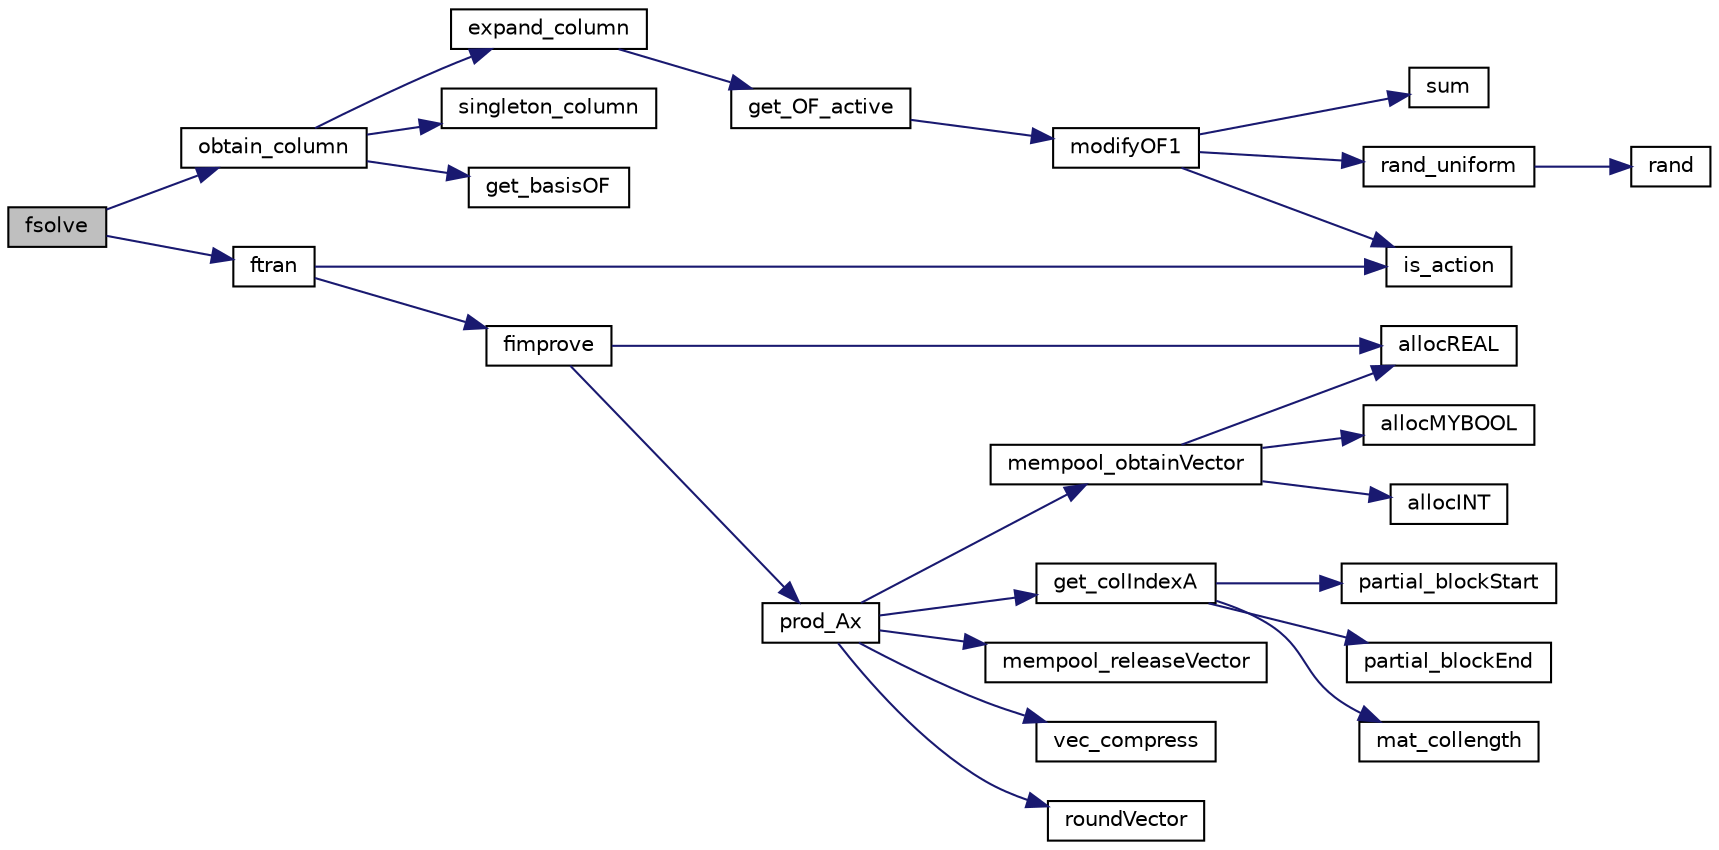 digraph "fsolve"
{
  edge [fontname="Helvetica",fontsize="10",labelfontname="Helvetica",labelfontsize="10"];
  node [fontname="Helvetica",fontsize="10",shape=record];
  rankdir="LR";
  Node637 [label="fsolve",height=0.2,width=0.4,color="black", fillcolor="grey75", style="filled", fontcolor="black"];
  Node637 -> Node638 [color="midnightblue",fontsize="10",style="solid",fontname="Helvetica"];
  Node638 [label="obtain_column",height=0.2,width=0.4,color="black", fillcolor="white", style="filled",URL="$d4/d79/lp__lib_8c.html#ae4196307991ee2e99d8a6f72725cba88"];
  Node638 -> Node639 [color="midnightblue",fontsize="10",style="solid",fontname="Helvetica"];
  Node639 [label="expand_column",height=0.2,width=0.4,color="black", fillcolor="white", style="filled",URL="$d4/d79/lp__lib_8c.html#ae30734f760cb4f125077f794eec2ecc8"];
  Node639 -> Node640 [color="midnightblue",fontsize="10",style="solid",fontname="Helvetica"];
  Node640 [label="get_OF_active",height=0.2,width=0.4,color="black", fillcolor="white", style="filled",URL="$d4/d79/lp__lib_8c.html#aaf55ff4edccac8bf6e8f9345d46e8e50"];
  Node640 -> Node641 [color="midnightblue",fontsize="10",style="solid",fontname="Helvetica"];
  Node641 [label="modifyOF1",height=0.2,width=0.4,color="black", fillcolor="white", style="filled",URL="$d4/d79/lp__lib_8c.html#ab7ca78899eb41290218393c326a50fc9"];
  Node641 -> Node642 [color="midnightblue",fontsize="10",style="solid",fontname="Helvetica"];
  Node642 [label="sum",height=0.2,width=0.4,color="black", fillcolor="white", style="filled",URL="$dd/d3c/examplehs071_8m.html#ad1d7e10c2dad1043eb0e1b51f99f1b31"];
  Node641 -> Node643 [color="midnightblue",fontsize="10",style="solid",fontname="Helvetica"];
  Node643 [label="is_action",height=0.2,width=0.4,color="black", fillcolor="white", style="filled",URL="$d4/d79/lp__lib_8c.html#a4be8ef3ce8562e3cb31c64fd17a091b5"];
  Node641 -> Node644 [color="midnightblue",fontsize="10",style="solid",fontname="Helvetica"];
  Node644 [label="rand_uniform",height=0.2,width=0.4,color="black", fillcolor="white", style="filled",URL="$d9/d18/lp__utils_8c.html#ad5a62af680804bed43221ee0bfde543b"];
  Node644 -> Node645 [color="midnightblue",fontsize="10",style="solid",fontname="Helvetica"];
  Node645 [label="rand",height=0.2,width=0.4,color="black", fillcolor="white", style="filled",URL="$de/d3e/examplelasso_8m.html#a8c017ea44a7e8f824bf2149b1b209334"];
  Node638 -> Node646 [color="midnightblue",fontsize="10",style="solid",fontname="Helvetica"];
  Node646 [label="singleton_column",height=0.2,width=0.4,color="black", fillcolor="white", style="filled",URL="$d4/d79/lp__lib_8c.html#ae46ef3e987a6fd4028212b2a0ef8f376"];
  Node638 -> Node647 [color="midnightblue",fontsize="10",style="solid",fontname="Helvetica"];
  Node647 [label="get_basisOF",height=0.2,width=0.4,color="black", fillcolor="white", style="filled",URL="$d4/d79/lp__lib_8c.html#a1cfe6e6d89b2bd0ab58d3fa4f41db876"];
  Node637 -> Node648 [color="midnightblue",fontsize="10",style="solid",fontname="Helvetica"];
  Node648 [label="ftran",height=0.2,width=0.4,color="black", fillcolor="white", style="filled",URL="$dc/d9a/lp__matrix_8c.html#ad6fdefeaa5d40091c7a20146fc413758"];
  Node648 -> Node643 [color="midnightblue",fontsize="10",style="solid",fontname="Helvetica"];
  Node648 -> Node649 [color="midnightblue",fontsize="10",style="solid",fontname="Helvetica"];
  Node649 [label="fimprove",height=0.2,width=0.4,color="black", fillcolor="white", style="filled",URL="$dc/d9a/lp__matrix_8c.html#aa75cb5f463c270155ec6e92957eebacf"];
  Node649 -> Node650 [color="midnightblue",fontsize="10",style="solid",fontname="Helvetica"];
  Node650 [label="allocREAL",height=0.2,width=0.4,color="black", fillcolor="white", style="filled",URL="$d9/d18/lp__utils_8c.html#a7b25e1f9aee74052b4b6df28443ebf48"];
  Node649 -> Node651 [color="midnightblue",fontsize="10",style="solid",fontname="Helvetica"];
  Node651 [label="prod_Ax",height=0.2,width=0.4,color="black", fillcolor="white", style="filled",URL="$dc/d9a/lp__matrix_8c.html#a131acfe80f62b2269f4b089f72405345"];
  Node651 -> Node652 [color="midnightblue",fontsize="10",style="solid",fontname="Helvetica"];
  Node652 [label="mempool_obtainVector",height=0.2,width=0.4,color="black", fillcolor="white", style="filled",URL="$d9/d18/lp__utils_8c.html#a233b90f38c3d8ee45f68c6cf2a52f6c7"];
  Node652 -> Node653 [color="midnightblue",fontsize="10",style="solid",fontname="Helvetica"];
  Node653 [label="allocMYBOOL",height=0.2,width=0.4,color="black", fillcolor="white", style="filled",URL="$d9/d18/lp__utils_8c.html#a0f35a721d2c3a4beea00b2840c2bea30"];
  Node652 -> Node654 [color="midnightblue",fontsize="10",style="solid",fontname="Helvetica"];
  Node654 [label="allocINT",height=0.2,width=0.4,color="black", fillcolor="white", style="filled",URL="$d9/d18/lp__utils_8c.html#a2081b8e14a0691b7e3931fa280ad9e63"];
  Node652 -> Node650 [color="midnightblue",fontsize="10",style="solid",fontname="Helvetica"];
  Node651 -> Node655 [color="midnightblue",fontsize="10",style="solid",fontname="Helvetica"];
  Node655 [label="get_colIndexA",height=0.2,width=0.4,color="black", fillcolor="white", style="filled",URL="$dc/d9a/lp__matrix_8c.html#a00e1a47f99bafc7bc525936719053bb6"];
  Node655 -> Node656 [color="midnightblue",fontsize="10",style="solid",fontname="Helvetica"];
  Node656 [label="partial_blockStart",height=0.2,width=0.4,color="black", fillcolor="white", style="filled",URL="$d2/d46/lp__price_8c.html#aad871e7628dd08ee91e5186e24673d5a"];
  Node655 -> Node657 [color="midnightblue",fontsize="10",style="solid",fontname="Helvetica"];
  Node657 [label="partial_blockEnd",height=0.2,width=0.4,color="black", fillcolor="white", style="filled",URL="$d2/d46/lp__price_8c.html#a6494d316c18292fc4f62ad39591a383a"];
  Node655 -> Node658 [color="midnightblue",fontsize="10",style="solid",fontname="Helvetica"];
  Node658 [label="mat_collength",height=0.2,width=0.4,color="black", fillcolor="white", style="filled",URL="$dc/d9a/lp__matrix_8c.html#a258da1c9a3b1fedd9704451f7ab7e6f4"];
  Node651 -> Node659 [color="midnightblue",fontsize="10",style="solid",fontname="Helvetica"];
  Node659 [label="mempool_releaseVector",height=0.2,width=0.4,color="black", fillcolor="white", style="filled",URL="$d9/d18/lp__utils_8c.html#a0e98bd3eae05375391aa13a79dc248f9"];
  Node651 -> Node660 [color="midnightblue",fontsize="10",style="solid",fontname="Helvetica"];
  Node660 [label="vec_compress",height=0.2,width=0.4,color="black", fillcolor="white", style="filled",URL="$dc/d9a/lp__matrix_8c.html#a1236d2af75570c5f158edcc0583233a5"];
  Node651 -> Node661 [color="midnightblue",fontsize="10",style="solid",fontname="Helvetica"];
  Node661 [label="roundVector",height=0.2,width=0.4,color="black", fillcolor="white", style="filled",URL="$d9/d18/lp__utils_8c.html#a0ca773eb7a7eca9d7c7ea9596dd8ec67"];
}
